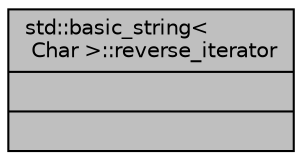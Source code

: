 digraph "std::basic_string&lt; Char &gt;::reverse_iterator"
{
  edge [fontname="Helvetica",fontsize="10",labelfontname="Helvetica",labelfontsize="10"];
  node [fontname="Helvetica",fontsize="10",shape=record];
  Node797 [label="{std::basic_string\<\l Char \>::reverse_iterator\n||}",height=0.2,width=0.4,color="black", fillcolor="grey75", style="filled", fontcolor="black"];
}
